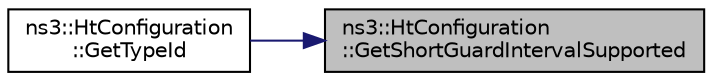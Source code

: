 digraph "ns3::HtConfiguration::GetShortGuardIntervalSupported"
{
 // LATEX_PDF_SIZE
  edge [fontname="Helvetica",fontsize="10",labelfontname="Helvetica",labelfontsize="10"];
  node [fontname="Helvetica",fontsize="10",shape=record];
  rankdir="RL";
  Node1 [label="ns3::HtConfiguration\l::GetShortGuardIntervalSupported",height=0.2,width=0.4,color="black", fillcolor="grey75", style="filled", fontcolor="black",tooltip=" "];
  Node1 -> Node2 [dir="back",color="midnightblue",fontsize="10",style="solid",fontname="Helvetica"];
  Node2 [label="ns3::HtConfiguration\l::GetTypeId",height=0.2,width=0.4,color="black", fillcolor="white", style="filled",URL="$classns3_1_1_ht_configuration.html#a62523ab91cba341c38303ffc6f40dae2",tooltip="Get the type ID."];
}
